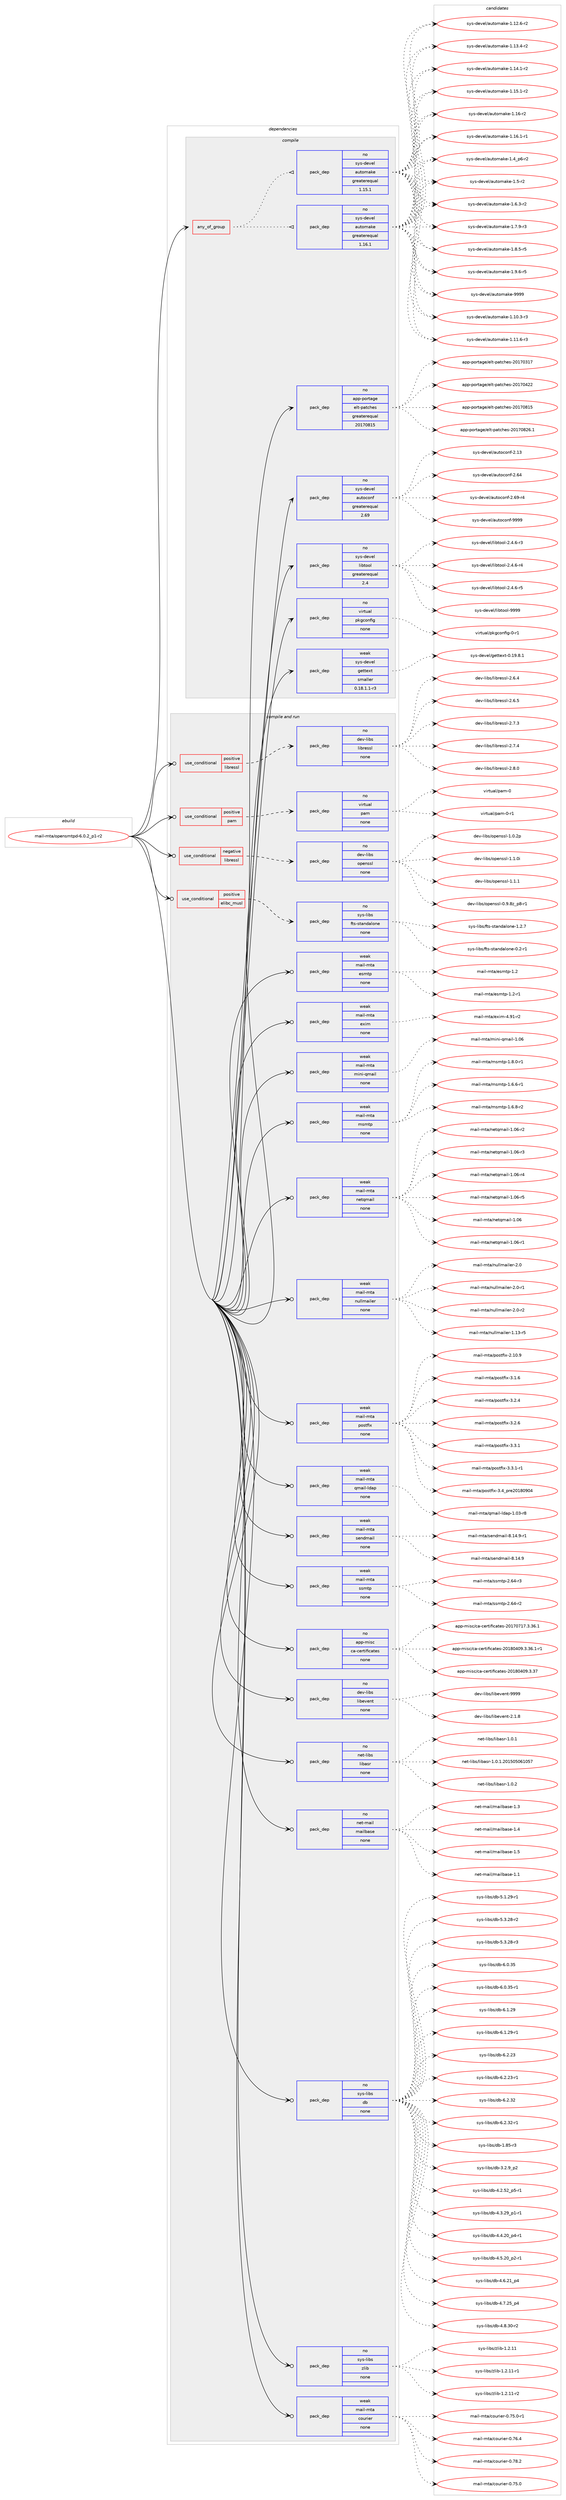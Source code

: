 digraph prolog {

# *************
# Graph options
# *************

newrank=true;
concentrate=true;
compound=true;
graph [rankdir=LR,fontname=Helvetica,fontsize=10,ranksep=1.5];#, ranksep=2.5, nodesep=0.2];
edge  [arrowhead=vee];
node  [fontname=Helvetica,fontsize=10];

# **********
# The ebuild
# **********

subgraph cluster_leftcol {
color=gray;
rank=same;
label=<<i>ebuild</i>>;
id [label="mail-mta/opensmtpd-6.0.2_p1-r2", color=red, width=4, href="../mail-mta/opensmtpd-6.0.2_p1-r2.svg"];
}

# ****************
# The dependencies
# ****************

subgraph cluster_midcol {
color=gray;
label=<<i>dependencies</i>>;
subgraph cluster_compile {
fillcolor="#eeeeee";
style=filled;
label=<<i>compile</i>>;
subgraph any147 {
dependency7889 [label=<<TABLE BORDER="0" CELLBORDER="1" CELLSPACING="0" CELLPADDING="4"><TR><TD CELLPADDING="10">any_of_group</TD></TR></TABLE>>, shape=none, color=red];subgraph pack6112 {
dependency7890 [label=<<TABLE BORDER="0" CELLBORDER="1" CELLSPACING="0" CELLPADDING="4" WIDTH="220"><TR><TD ROWSPAN="6" CELLPADDING="30">pack_dep</TD></TR><TR><TD WIDTH="110">no</TD></TR><TR><TD>sys-devel</TD></TR><TR><TD>automake</TD></TR><TR><TD>greaterequal</TD></TR><TR><TD>1.16.1</TD></TR></TABLE>>, shape=none, color=blue];
}
dependency7889:e -> dependency7890:w [weight=20,style="dotted",arrowhead="oinv"];
subgraph pack6113 {
dependency7891 [label=<<TABLE BORDER="0" CELLBORDER="1" CELLSPACING="0" CELLPADDING="4" WIDTH="220"><TR><TD ROWSPAN="6" CELLPADDING="30">pack_dep</TD></TR><TR><TD WIDTH="110">no</TD></TR><TR><TD>sys-devel</TD></TR><TR><TD>automake</TD></TR><TR><TD>greaterequal</TD></TR><TR><TD>1.15.1</TD></TR></TABLE>>, shape=none, color=blue];
}
dependency7889:e -> dependency7891:w [weight=20,style="dotted",arrowhead="oinv"];
}
id:e -> dependency7889:w [weight=20,style="solid",arrowhead="vee"];
subgraph pack6114 {
dependency7892 [label=<<TABLE BORDER="0" CELLBORDER="1" CELLSPACING="0" CELLPADDING="4" WIDTH="220"><TR><TD ROWSPAN="6" CELLPADDING="30">pack_dep</TD></TR><TR><TD WIDTH="110">no</TD></TR><TR><TD>app-portage</TD></TR><TR><TD>elt-patches</TD></TR><TR><TD>greaterequal</TD></TR><TR><TD>20170815</TD></TR></TABLE>>, shape=none, color=blue];
}
id:e -> dependency7892:w [weight=20,style="solid",arrowhead="vee"];
subgraph pack6115 {
dependency7893 [label=<<TABLE BORDER="0" CELLBORDER="1" CELLSPACING="0" CELLPADDING="4" WIDTH="220"><TR><TD ROWSPAN="6" CELLPADDING="30">pack_dep</TD></TR><TR><TD WIDTH="110">no</TD></TR><TR><TD>sys-devel</TD></TR><TR><TD>autoconf</TD></TR><TR><TD>greaterequal</TD></TR><TR><TD>2.69</TD></TR></TABLE>>, shape=none, color=blue];
}
id:e -> dependency7893:w [weight=20,style="solid",arrowhead="vee"];
subgraph pack6116 {
dependency7894 [label=<<TABLE BORDER="0" CELLBORDER="1" CELLSPACING="0" CELLPADDING="4" WIDTH="220"><TR><TD ROWSPAN="6" CELLPADDING="30">pack_dep</TD></TR><TR><TD WIDTH="110">no</TD></TR><TR><TD>sys-devel</TD></TR><TR><TD>libtool</TD></TR><TR><TD>greaterequal</TD></TR><TR><TD>2.4</TD></TR></TABLE>>, shape=none, color=blue];
}
id:e -> dependency7894:w [weight=20,style="solid",arrowhead="vee"];
subgraph pack6117 {
dependency7895 [label=<<TABLE BORDER="0" CELLBORDER="1" CELLSPACING="0" CELLPADDING="4" WIDTH="220"><TR><TD ROWSPAN="6" CELLPADDING="30">pack_dep</TD></TR><TR><TD WIDTH="110">no</TD></TR><TR><TD>virtual</TD></TR><TR><TD>pkgconfig</TD></TR><TR><TD>none</TD></TR><TR><TD></TD></TR></TABLE>>, shape=none, color=blue];
}
id:e -> dependency7895:w [weight=20,style="solid",arrowhead="vee"];
subgraph pack6118 {
dependency7896 [label=<<TABLE BORDER="0" CELLBORDER="1" CELLSPACING="0" CELLPADDING="4" WIDTH="220"><TR><TD ROWSPAN="6" CELLPADDING="30">pack_dep</TD></TR><TR><TD WIDTH="110">weak</TD></TR><TR><TD>sys-devel</TD></TR><TR><TD>gettext</TD></TR><TR><TD>smaller</TD></TR><TR><TD>0.18.1.1-r3</TD></TR></TABLE>>, shape=none, color=blue];
}
id:e -> dependency7896:w [weight=20,style="solid",arrowhead="vee"];
}
subgraph cluster_compileandrun {
fillcolor="#eeeeee";
style=filled;
label=<<i>compile and run</i>>;
subgraph cond1621 {
dependency7897 [label=<<TABLE BORDER="0" CELLBORDER="1" CELLSPACING="0" CELLPADDING="4"><TR><TD ROWSPAN="3" CELLPADDING="10">use_conditional</TD></TR><TR><TD>negative</TD></TR><TR><TD>libressl</TD></TR></TABLE>>, shape=none, color=red];
subgraph pack6119 {
dependency7898 [label=<<TABLE BORDER="0" CELLBORDER="1" CELLSPACING="0" CELLPADDING="4" WIDTH="220"><TR><TD ROWSPAN="6" CELLPADDING="30">pack_dep</TD></TR><TR><TD WIDTH="110">no</TD></TR><TR><TD>dev-libs</TD></TR><TR><TD>openssl</TD></TR><TR><TD>none</TD></TR><TR><TD></TD></TR></TABLE>>, shape=none, color=blue];
}
dependency7897:e -> dependency7898:w [weight=20,style="dashed",arrowhead="vee"];
}
id:e -> dependency7897:w [weight=20,style="solid",arrowhead="odotvee"];
subgraph cond1622 {
dependency7899 [label=<<TABLE BORDER="0" CELLBORDER="1" CELLSPACING="0" CELLPADDING="4"><TR><TD ROWSPAN="3" CELLPADDING="10">use_conditional</TD></TR><TR><TD>positive</TD></TR><TR><TD>elibc_musl</TD></TR></TABLE>>, shape=none, color=red];
subgraph pack6120 {
dependency7900 [label=<<TABLE BORDER="0" CELLBORDER="1" CELLSPACING="0" CELLPADDING="4" WIDTH="220"><TR><TD ROWSPAN="6" CELLPADDING="30">pack_dep</TD></TR><TR><TD WIDTH="110">no</TD></TR><TR><TD>sys-libs</TD></TR><TR><TD>fts-standalone</TD></TR><TR><TD>none</TD></TR><TR><TD></TD></TR></TABLE>>, shape=none, color=blue];
}
dependency7899:e -> dependency7900:w [weight=20,style="dashed",arrowhead="vee"];
}
id:e -> dependency7899:w [weight=20,style="solid",arrowhead="odotvee"];
subgraph cond1623 {
dependency7901 [label=<<TABLE BORDER="0" CELLBORDER="1" CELLSPACING="0" CELLPADDING="4"><TR><TD ROWSPAN="3" CELLPADDING="10">use_conditional</TD></TR><TR><TD>positive</TD></TR><TR><TD>libressl</TD></TR></TABLE>>, shape=none, color=red];
subgraph pack6121 {
dependency7902 [label=<<TABLE BORDER="0" CELLBORDER="1" CELLSPACING="0" CELLPADDING="4" WIDTH="220"><TR><TD ROWSPAN="6" CELLPADDING="30">pack_dep</TD></TR><TR><TD WIDTH="110">no</TD></TR><TR><TD>dev-libs</TD></TR><TR><TD>libressl</TD></TR><TR><TD>none</TD></TR><TR><TD></TD></TR></TABLE>>, shape=none, color=blue];
}
dependency7901:e -> dependency7902:w [weight=20,style="dashed",arrowhead="vee"];
}
id:e -> dependency7901:w [weight=20,style="solid",arrowhead="odotvee"];
subgraph cond1624 {
dependency7903 [label=<<TABLE BORDER="0" CELLBORDER="1" CELLSPACING="0" CELLPADDING="4"><TR><TD ROWSPAN="3" CELLPADDING="10">use_conditional</TD></TR><TR><TD>positive</TD></TR><TR><TD>pam</TD></TR></TABLE>>, shape=none, color=red];
subgraph pack6122 {
dependency7904 [label=<<TABLE BORDER="0" CELLBORDER="1" CELLSPACING="0" CELLPADDING="4" WIDTH="220"><TR><TD ROWSPAN="6" CELLPADDING="30">pack_dep</TD></TR><TR><TD WIDTH="110">no</TD></TR><TR><TD>virtual</TD></TR><TR><TD>pam</TD></TR><TR><TD>none</TD></TR><TR><TD></TD></TR></TABLE>>, shape=none, color=blue];
}
dependency7903:e -> dependency7904:w [weight=20,style="dashed",arrowhead="vee"];
}
id:e -> dependency7903:w [weight=20,style="solid",arrowhead="odotvee"];
subgraph pack6123 {
dependency7905 [label=<<TABLE BORDER="0" CELLBORDER="1" CELLSPACING="0" CELLPADDING="4" WIDTH="220"><TR><TD ROWSPAN="6" CELLPADDING="30">pack_dep</TD></TR><TR><TD WIDTH="110">no</TD></TR><TR><TD>app-misc</TD></TR><TR><TD>ca-certificates</TD></TR><TR><TD>none</TD></TR><TR><TD></TD></TR></TABLE>>, shape=none, color=blue];
}
id:e -> dependency7905:w [weight=20,style="solid",arrowhead="odotvee"];
subgraph pack6124 {
dependency7906 [label=<<TABLE BORDER="0" CELLBORDER="1" CELLSPACING="0" CELLPADDING="4" WIDTH="220"><TR><TD ROWSPAN="6" CELLPADDING="30">pack_dep</TD></TR><TR><TD WIDTH="110">no</TD></TR><TR><TD>dev-libs</TD></TR><TR><TD>libevent</TD></TR><TR><TD>none</TD></TR><TR><TD></TD></TR></TABLE>>, shape=none, color=blue];
}
id:e -> dependency7906:w [weight=20,style="solid",arrowhead="odotvee"];
subgraph pack6125 {
dependency7907 [label=<<TABLE BORDER="0" CELLBORDER="1" CELLSPACING="0" CELLPADDING="4" WIDTH="220"><TR><TD ROWSPAN="6" CELLPADDING="30">pack_dep</TD></TR><TR><TD WIDTH="110">no</TD></TR><TR><TD>net-libs</TD></TR><TR><TD>libasr</TD></TR><TR><TD>none</TD></TR><TR><TD></TD></TR></TABLE>>, shape=none, color=blue];
}
id:e -> dependency7907:w [weight=20,style="solid",arrowhead="odotvee"];
subgraph pack6126 {
dependency7908 [label=<<TABLE BORDER="0" CELLBORDER="1" CELLSPACING="0" CELLPADDING="4" WIDTH="220"><TR><TD ROWSPAN="6" CELLPADDING="30">pack_dep</TD></TR><TR><TD WIDTH="110">no</TD></TR><TR><TD>net-mail</TD></TR><TR><TD>mailbase</TD></TR><TR><TD>none</TD></TR><TR><TD></TD></TR></TABLE>>, shape=none, color=blue];
}
id:e -> dependency7908:w [weight=20,style="solid",arrowhead="odotvee"];
subgraph pack6127 {
dependency7909 [label=<<TABLE BORDER="0" CELLBORDER="1" CELLSPACING="0" CELLPADDING="4" WIDTH="220"><TR><TD ROWSPAN="6" CELLPADDING="30">pack_dep</TD></TR><TR><TD WIDTH="110">no</TD></TR><TR><TD>sys-libs</TD></TR><TR><TD>db</TD></TR><TR><TD>none</TD></TR><TR><TD></TD></TR></TABLE>>, shape=none, color=blue];
}
id:e -> dependency7909:w [weight=20,style="solid",arrowhead="odotvee"];
subgraph pack6128 {
dependency7910 [label=<<TABLE BORDER="0" CELLBORDER="1" CELLSPACING="0" CELLPADDING="4" WIDTH="220"><TR><TD ROWSPAN="6" CELLPADDING="30">pack_dep</TD></TR><TR><TD WIDTH="110">no</TD></TR><TR><TD>sys-libs</TD></TR><TR><TD>zlib</TD></TR><TR><TD>none</TD></TR><TR><TD></TD></TR></TABLE>>, shape=none, color=blue];
}
id:e -> dependency7910:w [weight=20,style="solid",arrowhead="odotvee"];
subgraph pack6129 {
dependency7911 [label=<<TABLE BORDER="0" CELLBORDER="1" CELLSPACING="0" CELLPADDING="4" WIDTH="220"><TR><TD ROWSPAN="6" CELLPADDING="30">pack_dep</TD></TR><TR><TD WIDTH="110">weak</TD></TR><TR><TD>mail-mta</TD></TR><TR><TD>courier</TD></TR><TR><TD>none</TD></TR><TR><TD></TD></TR></TABLE>>, shape=none, color=blue];
}
id:e -> dependency7911:w [weight=20,style="solid",arrowhead="odotvee"];
subgraph pack6130 {
dependency7912 [label=<<TABLE BORDER="0" CELLBORDER="1" CELLSPACING="0" CELLPADDING="4" WIDTH="220"><TR><TD ROWSPAN="6" CELLPADDING="30">pack_dep</TD></TR><TR><TD WIDTH="110">weak</TD></TR><TR><TD>mail-mta</TD></TR><TR><TD>esmtp</TD></TR><TR><TD>none</TD></TR><TR><TD></TD></TR></TABLE>>, shape=none, color=blue];
}
id:e -> dependency7912:w [weight=20,style="solid",arrowhead="odotvee"];
subgraph pack6131 {
dependency7913 [label=<<TABLE BORDER="0" CELLBORDER="1" CELLSPACING="0" CELLPADDING="4" WIDTH="220"><TR><TD ROWSPAN="6" CELLPADDING="30">pack_dep</TD></TR><TR><TD WIDTH="110">weak</TD></TR><TR><TD>mail-mta</TD></TR><TR><TD>exim</TD></TR><TR><TD>none</TD></TR><TR><TD></TD></TR></TABLE>>, shape=none, color=blue];
}
id:e -> dependency7913:w [weight=20,style="solid",arrowhead="odotvee"];
subgraph pack6132 {
dependency7914 [label=<<TABLE BORDER="0" CELLBORDER="1" CELLSPACING="0" CELLPADDING="4" WIDTH="220"><TR><TD ROWSPAN="6" CELLPADDING="30">pack_dep</TD></TR><TR><TD WIDTH="110">weak</TD></TR><TR><TD>mail-mta</TD></TR><TR><TD>mini-qmail</TD></TR><TR><TD>none</TD></TR><TR><TD></TD></TR></TABLE>>, shape=none, color=blue];
}
id:e -> dependency7914:w [weight=20,style="solid",arrowhead="odotvee"];
subgraph pack6133 {
dependency7915 [label=<<TABLE BORDER="0" CELLBORDER="1" CELLSPACING="0" CELLPADDING="4" WIDTH="220"><TR><TD ROWSPAN="6" CELLPADDING="30">pack_dep</TD></TR><TR><TD WIDTH="110">weak</TD></TR><TR><TD>mail-mta</TD></TR><TR><TD>msmtp</TD></TR><TR><TD>none</TD></TR><TR><TD></TD></TR></TABLE>>, shape=none, color=blue];
}
id:e -> dependency7915:w [weight=20,style="solid",arrowhead="odotvee"];
subgraph pack6134 {
dependency7916 [label=<<TABLE BORDER="0" CELLBORDER="1" CELLSPACING="0" CELLPADDING="4" WIDTH="220"><TR><TD ROWSPAN="6" CELLPADDING="30">pack_dep</TD></TR><TR><TD WIDTH="110">weak</TD></TR><TR><TD>mail-mta</TD></TR><TR><TD>netqmail</TD></TR><TR><TD>none</TD></TR><TR><TD></TD></TR></TABLE>>, shape=none, color=blue];
}
id:e -> dependency7916:w [weight=20,style="solid",arrowhead="odotvee"];
subgraph pack6135 {
dependency7917 [label=<<TABLE BORDER="0" CELLBORDER="1" CELLSPACING="0" CELLPADDING="4" WIDTH="220"><TR><TD ROWSPAN="6" CELLPADDING="30">pack_dep</TD></TR><TR><TD WIDTH="110">weak</TD></TR><TR><TD>mail-mta</TD></TR><TR><TD>nullmailer</TD></TR><TR><TD>none</TD></TR><TR><TD></TD></TR></TABLE>>, shape=none, color=blue];
}
id:e -> dependency7917:w [weight=20,style="solid",arrowhead="odotvee"];
subgraph pack6136 {
dependency7918 [label=<<TABLE BORDER="0" CELLBORDER="1" CELLSPACING="0" CELLPADDING="4" WIDTH="220"><TR><TD ROWSPAN="6" CELLPADDING="30">pack_dep</TD></TR><TR><TD WIDTH="110">weak</TD></TR><TR><TD>mail-mta</TD></TR><TR><TD>postfix</TD></TR><TR><TD>none</TD></TR><TR><TD></TD></TR></TABLE>>, shape=none, color=blue];
}
id:e -> dependency7918:w [weight=20,style="solid",arrowhead="odotvee"];
subgraph pack6137 {
dependency7919 [label=<<TABLE BORDER="0" CELLBORDER="1" CELLSPACING="0" CELLPADDING="4" WIDTH="220"><TR><TD ROWSPAN="6" CELLPADDING="30">pack_dep</TD></TR><TR><TD WIDTH="110">weak</TD></TR><TR><TD>mail-mta</TD></TR><TR><TD>qmail-ldap</TD></TR><TR><TD>none</TD></TR><TR><TD></TD></TR></TABLE>>, shape=none, color=blue];
}
id:e -> dependency7919:w [weight=20,style="solid",arrowhead="odotvee"];
subgraph pack6138 {
dependency7920 [label=<<TABLE BORDER="0" CELLBORDER="1" CELLSPACING="0" CELLPADDING="4" WIDTH="220"><TR><TD ROWSPAN="6" CELLPADDING="30">pack_dep</TD></TR><TR><TD WIDTH="110">weak</TD></TR><TR><TD>mail-mta</TD></TR><TR><TD>sendmail</TD></TR><TR><TD>none</TD></TR><TR><TD></TD></TR></TABLE>>, shape=none, color=blue];
}
id:e -> dependency7920:w [weight=20,style="solid",arrowhead="odotvee"];
subgraph pack6139 {
dependency7921 [label=<<TABLE BORDER="0" CELLBORDER="1" CELLSPACING="0" CELLPADDING="4" WIDTH="220"><TR><TD ROWSPAN="6" CELLPADDING="30">pack_dep</TD></TR><TR><TD WIDTH="110">weak</TD></TR><TR><TD>mail-mta</TD></TR><TR><TD>ssmtp</TD></TR><TR><TD>none</TD></TR><TR><TD></TD></TR></TABLE>>, shape=none, color=blue];
}
id:e -> dependency7921:w [weight=20,style="solid",arrowhead="odotvee"];
}
subgraph cluster_run {
fillcolor="#eeeeee";
style=filled;
label=<<i>run</i>>;
}
}

# **************
# The candidates
# **************

subgraph cluster_choices {
rank=same;
color=gray;
label=<<i>candidates</i>>;

subgraph choice6112 {
color=black;
nodesep=1;
choice11512111545100101118101108479711711611110997107101454946494846514511451 [label="sys-devel/automake-1.10.3-r3", color=red, width=4,href="../sys-devel/automake-1.10.3-r3.svg"];
choice11512111545100101118101108479711711611110997107101454946494946544511451 [label="sys-devel/automake-1.11.6-r3", color=red, width=4,href="../sys-devel/automake-1.11.6-r3.svg"];
choice11512111545100101118101108479711711611110997107101454946495046544511450 [label="sys-devel/automake-1.12.6-r2", color=red, width=4,href="../sys-devel/automake-1.12.6-r2.svg"];
choice11512111545100101118101108479711711611110997107101454946495146524511450 [label="sys-devel/automake-1.13.4-r2", color=red, width=4,href="../sys-devel/automake-1.13.4-r2.svg"];
choice11512111545100101118101108479711711611110997107101454946495246494511450 [label="sys-devel/automake-1.14.1-r2", color=red, width=4,href="../sys-devel/automake-1.14.1-r2.svg"];
choice11512111545100101118101108479711711611110997107101454946495346494511450 [label="sys-devel/automake-1.15.1-r2", color=red, width=4,href="../sys-devel/automake-1.15.1-r2.svg"];
choice1151211154510010111810110847971171161111099710710145494649544511450 [label="sys-devel/automake-1.16-r2", color=red, width=4,href="../sys-devel/automake-1.16-r2.svg"];
choice11512111545100101118101108479711711611110997107101454946495446494511449 [label="sys-devel/automake-1.16.1-r1", color=red, width=4,href="../sys-devel/automake-1.16.1-r1.svg"];
choice115121115451001011181011084797117116111109971071014549465295112544511450 [label="sys-devel/automake-1.4_p6-r2", color=red, width=4,href="../sys-devel/automake-1.4_p6-r2.svg"];
choice11512111545100101118101108479711711611110997107101454946534511450 [label="sys-devel/automake-1.5-r2", color=red, width=4,href="../sys-devel/automake-1.5-r2.svg"];
choice115121115451001011181011084797117116111109971071014549465446514511450 [label="sys-devel/automake-1.6.3-r2", color=red, width=4,href="../sys-devel/automake-1.6.3-r2.svg"];
choice115121115451001011181011084797117116111109971071014549465546574511451 [label="sys-devel/automake-1.7.9-r3", color=red, width=4,href="../sys-devel/automake-1.7.9-r3.svg"];
choice115121115451001011181011084797117116111109971071014549465646534511453 [label="sys-devel/automake-1.8.5-r5", color=red, width=4,href="../sys-devel/automake-1.8.5-r5.svg"];
choice115121115451001011181011084797117116111109971071014549465746544511453 [label="sys-devel/automake-1.9.6-r5", color=red, width=4,href="../sys-devel/automake-1.9.6-r5.svg"];
choice115121115451001011181011084797117116111109971071014557575757 [label="sys-devel/automake-9999", color=red, width=4,href="../sys-devel/automake-9999.svg"];
dependency7890:e -> choice11512111545100101118101108479711711611110997107101454946494846514511451:w [style=dotted,weight="100"];
dependency7890:e -> choice11512111545100101118101108479711711611110997107101454946494946544511451:w [style=dotted,weight="100"];
dependency7890:e -> choice11512111545100101118101108479711711611110997107101454946495046544511450:w [style=dotted,weight="100"];
dependency7890:e -> choice11512111545100101118101108479711711611110997107101454946495146524511450:w [style=dotted,weight="100"];
dependency7890:e -> choice11512111545100101118101108479711711611110997107101454946495246494511450:w [style=dotted,weight="100"];
dependency7890:e -> choice11512111545100101118101108479711711611110997107101454946495346494511450:w [style=dotted,weight="100"];
dependency7890:e -> choice1151211154510010111810110847971171161111099710710145494649544511450:w [style=dotted,weight="100"];
dependency7890:e -> choice11512111545100101118101108479711711611110997107101454946495446494511449:w [style=dotted,weight="100"];
dependency7890:e -> choice115121115451001011181011084797117116111109971071014549465295112544511450:w [style=dotted,weight="100"];
dependency7890:e -> choice11512111545100101118101108479711711611110997107101454946534511450:w [style=dotted,weight="100"];
dependency7890:e -> choice115121115451001011181011084797117116111109971071014549465446514511450:w [style=dotted,weight="100"];
dependency7890:e -> choice115121115451001011181011084797117116111109971071014549465546574511451:w [style=dotted,weight="100"];
dependency7890:e -> choice115121115451001011181011084797117116111109971071014549465646534511453:w [style=dotted,weight="100"];
dependency7890:e -> choice115121115451001011181011084797117116111109971071014549465746544511453:w [style=dotted,weight="100"];
dependency7890:e -> choice115121115451001011181011084797117116111109971071014557575757:w [style=dotted,weight="100"];
}
subgraph choice6113 {
color=black;
nodesep=1;
choice11512111545100101118101108479711711611110997107101454946494846514511451 [label="sys-devel/automake-1.10.3-r3", color=red, width=4,href="../sys-devel/automake-1.10.3-r3.svg"];
choice11512111545100101118101108479711711611110997107101454946494946544511451 [label="sys-devel/automake-1.11.6-r3", color=red, width=4,href="../sys-devel/automake-1.11.6-r3.svg"];
choice11512111545100101118101108479711711611110997107101454946495046544511450 [label="sys-devel/automake-1.12.6-r2", color=red, width=4,href="../sys-devel/automake-1.12.6-r2.svg"];
choice11512111545100101118101108479711711611110997107101454946495146524511450 [label="sys-devel/automake-1.13.4-r2", color=red, width=4,href="../sys-devel/automake-1.13.4-r2.svg"];
choice11512111545100101118101108479711711611110997107101454946495246494511450 [label="sys-devel/automake-1.14.1-r2", color=red, width=4,href="../sys-devel/automake-1.14.1-r2.svg"];
choice11512111545100101118101108479711711611110997107101454946495346494511450 [label="sys-devel/automake-1.15.1-r2", color=red, width=4,href="../sys-devel/automake-1.15.1-r2.svg"];
choice1151211154510010111810110847971171161111099710710145494649544511450 [label="sys-devel/automake-1.16-r2", color=red, width=4,href="../sys-devel/automake-1.16-r2.svg"];
choice11512111545100101118101108479711711611110997107101454946495446494511449 [label="sys-devel/automake-1.16.1-r1", color=red, width=4,href="../sys-devel/automake-1.16.1-r1.svg"];
choice115121115451001011181011084797117116111109971071014549465295112544511450 [label="sys-devel/automake-1.4_p6-r2", color=red, width=4,href="../sys-devel/automake-1.4_p6-r2.svg"];
choice11512111545100101118101108479711711611110997107101454946534511450 [label="sys-devel/automake-1.5-r2", color=red, width=4,href="../sys-devel/automake-1.5-r2.svg"];
choice115121115451001011181011084797117116111109971071014549465446514511450 [label="sys-devel/automake-1.6.3-r2", color=red, width=4,href="../sys-devel/automake-1.6.3-r2.svg"];
choice115121115451001011181011084797117116111109971071014549465546574511451 [label="sys-devel/automake-1.7.9-r3", color=red, width=4,href="../sys-devel/automake-1.7.9-r3.svg"];
choice115121115451001011181011084797117116111109971071014549465646534511453 [label="sys-devel/automake-1.8.5-r5", color=red, width=4,href="../sys-devel/automake-1.8.5-r5.svg"];
choice115121115451001011181011084797117116111109971071014549465746544511453 [label="sys-devel/automake-1.9.6-r5", color=red, width=4,href="../sys-devel/automake-1.9.6-r5.svg"];
choice115121115451001011181011084797117116111109971071014557575757 [label="sys-devel/automake-9999", color=red, width=4,href="../sys-devel/automake-9999.svg"];
dependency7891:e -> choice11512111545100101118101108479711711611110997107101454946494846514511451:w [style=dotted,weight="100"];
dependency7891:e -> choice11512111545100101118101108479711711611110997107101454946494946544511451:w [style=dotted,weight="100"];
dependency7891:e -> choice11512111545100101118101108479711711611110997107101454946495046544511450:w [style=dotted,weight="100"];
dependency7891:e -> choice11512111545100101118101108479711711611110997107101454946495146524511450:w [style=dotted,weight="100"];
dependency7891:e -> choice11512111545100101118101108479711711611110997107101454946495246494511450:w [style=dotted,weight="100"];
dependency7891:e -> choice11512111545100101118101108479711711611110997107101454946495346494511450:w [style=dotted,weight="100"];
dependency7891:e -> choice1151211154510010111810110847971171161111099710710145494649544511450:w [style=dotted,weight="100"];
dependency7891:e -> choice11512111545100101118101108479711711611110997107101454946495446494511449:w [style=dotted,weight="100"];
dependency7891:e -> choice115121115451001011181011084797117116111109971071014549465295112544511450:w [style=dotted,weight="100"];
dependency7891:e -> choice11512111545100101118101108479711711611110997107101454946534511450:w [style=dotted,weight="100"];
dependency7891:e -> choice115121115451001011181011084797117116111109971071014549465446514511450:w [style=dotted,weight="100"];
dependency7891:e -> choice115121115451001011181011084797117116111109971071014549465546574511451:w [style=dotted,weight="100"];
dependency7891:e -> choice115121115451001011181011084797117116111109971071014549465646534511453:w [style=dotted,weight="100"];
dependency7891:e -> choice115121115451001011181011084797117116111109971071014549465746544511453:w [style=dotted,weight="100"];
dependency7891:e -> choice115121115451001011181011084797117116111109971071014557575757:w [style=dotted,weight="100"];
}
subgraph choice6114 {
color=black;
nodesep=1;
choice97112112451121111141169710310147101108116451129711699104101115455048495548514955 [label="app-portage/elt-patches-20170317", color=red, width=4,href="../app-portage/elt-patches-20170317.svg"];
choice97112112451121111141169710310147101108116451129711699104101115455048495548525050 [label="app-portage/elt-patches-20170422", color=red, width=4,href="../app-portage/elt-patches-20170422.svg"];
choice97112112451121111141169710310147101108116451129711699104101115455048495548564953 [label="app-portage/elt-patches-20170815", color=red, width=4,href="../app-portage/elt-patches-20170815.svg"];
choice971121124511211111411697103101471011081164511297116991041011154550484955485650544649 [label="app-portage/elt-patches-20170826.1", color=red, width=4,href="../app-portage/elt-patches-20170826.1.svg"];
dependency7892:e -> choice97112112451121111141169710310147101108116451129711699104101115455048495548514955:w [style=dotted,weight="100"];
dependency7892:e -> choice97112112451121111141169710310147101108116451129711699104101115455048495548525050:w [style=dotted,weight="100"];
dependency7892:e -> choice97112112451121111141169710310147101108116451129711699104101115455048495548564953:w [style=dotted,weight="100"];
dependency7892:e -> choice971121124511211111411697103101471011081164511297116991041011154550484955485650544649:w [style=dotted,weight="100"];
}
subgraph choice6115 {
color=black;
nodesep=1;
choice115121115451001011181011084797117116111991111101024550464951 [label="sys-devel/autoconf-2.13", color=red, width=4,href="../sys-devel/autoconf-2.13.svg"];
choice115121115451001011181011084797117116111991111101024550465452 [label="sys-devel/autoconf-2.64", color=red, width=4,href="../sys-devel/autoconf-2.64.svg"];
choice1151211154510010111810110847971171161119911111010245504654574511452 [label="sys-devel/autoconf-2.69-r4", color=red, width=4,href="../sys-devel/autoconf-2.69-r4.svg"];
choice115121115451001011181011084797117116111991111101024557575757 [label="sys-devel/autoconf-9999", color=red, width=4,href="../sys-devel/autoconf-9999.svg"];
dependency7893:e -> choice115121115451001011181011084797117116111991111101024550464951:w [style=dotted,weight="100"];
dependency7893:e -> choice115121115451001011181011084797117116111991111101024550465452:w [style=dotted,weight="100"];
dependency7893:e -> choice1151211154510010111810110847971171161119911111010245504654574511452:w [style=dotted,weight="100"];
dependency7893:e -> choice115121115451001011181011084797117116111991111101024557575757:w [style=dotted,weight="100"];
}
subgraph choice6116 {
color=black;
nodesep=1;
choice1151211154510010111810110847108105981161111111084550465246544511451 [label="sys-devel/libtool-2.4.6-r3", color=red, width=4,href="../sys-devel/libtool-2.4.6-r3.svg"];
choice1151211154510010111810110847108105981161111111084550465246544511452 [label="sys-devel/libtool-2.4.6-r4", color=red, width=4,href="../sys-devel/libtool-2.4.6-r4.svg"];
choice1151211154510010111810110847108105981161111111084550465246544511453 [label="sys-devel/libtool-2.4.6-r5", color=red, width=4,href="../sys-devel/libtool-2.4.6-r5.svg"];
choice1151211154510010111810110847108105981161111111084557575757 [label="sys-devel/libtool-9999", color=red, width=4,href="../sys-devel/libtool-9999.svg"];
dependency7894:e -> choice1151211154510010111810110847108105981161111111084550465246544511451:w [style=dotted,weight="100"];
dependency7894:e -> choice1151211154510010111810110847108105981161111111084550465246544511452:w [style=dotted,weight="100"];
dependency7894:e -> choice1151211154510010111810110847108105981161111111084550465246544511453:w [style=dotted,weight="100"];
dependency7894:e -> choice1151211154510010111810110847108105981161111111084557575757:w [style=dotted,weight="100"];
}
subgraph choice6117 {
color=black;
nodesep=1;
choice11810511411611797108471121071039911111010210510345484511449 [label="virtual/pkgconfig-0-r1", color=red, width=4,href="../virtual/pkgconfig-0-r1.svg"];
dependency7895:e -> choice11810511411611797108471121071039911111010210510345484511449:w [style=dotted,weight="100"];
}
subgraph choice6118 {
color=black;
nodesep=1;
choice1151211154510010111810110847103101116116101120116454846495746564649 [label="sys-devel/gettext-0.19.8.1", color=red, width=4,href="../sys-devel/gettext-0.19.8.1.svg"];
dependency7896:e -> choice1151211154510010111810110847103101116116101120116454846495746564649:w [style=dotted,weight="100"];
}
subgraph choice6119 {
color=black;
nodesep=1;
choice10010111845108105981154711111210111011511510845484657465612295112564511449 [label="dev-libs/openssl-0.9.8z_p8-r1", color=red, width=4,href="../dev-libs/openssl-0.9.8z_p8-r1.svg"];
choice100101118451081059811547111112101110115115108454946484650112 [label="dev-libs/openssl-1.0.2p", color=red, width=4,href="../dev-libs/openssl-1.0.2p.svg"];
choice100101118451081059811547111112101110115115108454946494648105 [label="dev-libs/openssl-1.1.0i", color=red, width=4,href="../dev-libs/openssl-1.1.0i.svg"];
choice100101118451081059811547111112101110115115108454946494649 [label="dev-libs/openssl-1.1.1", color=red, width=4,href="../dev-libs/openssl-1.1.1.svg"];
dependency7898:e -> choice10010111845108105981154711111210111011511510845484657465612295112564511449:w [style=dotted,weight="100"];
dependency7898:e -> choice100101118451081059811547111112101110115115108454946484650112:w [style=dotted,weight="100"];
dependency7898:e -> choice100101118451081059811547111112101110115115108454946494648105:w [style=dotted,weight="100"];
dependency7898:e -> choice100101118451081059811547111112101110115115108454946494649:w [style=dotted,weight="100"];
}
subgraph choice6120 {
color=black;
nodesep=1;
choice115121115451081059811547102116115451151169711010097108111110101454846504511449 [label="sys-libs/fts-standalone-0.2-r1", color=red, width=4,href="../sys-libs/fts-standalone-0.2-r1.svg"];
choice115121115451081059811547102116115451151169711010097108111110101454946504655 [label="sys-libs/fts-standalone-1.2.7", color=red, width=4,href="../sys-libs/fts-standalone-1.2.7.svg"];
dependency7900:e -> choice115121115451081059811547102116115451151169711010097108111110101454846504511449:w [style=dotted,weight="100"];
dependency7900:e -> choice115121115451081059811547102116115451151169711010097108111110101454946504655:w [style=dotted,weight="100"];
}
subgraph choice6121 {
color=black;
nodesep=1;
choice10010111845108105981154710810598114101115115108455046544652 [label="dev-libs/libressl-2.6.4", color=red, width=4,href="../dev-libs/libressl-2.6.4.svg"];
choice10010111845108105981154710810598114101115115108455046544653 [label="dev-libs/libressl-2.6.5", color=red, width=4,href="../dev-libs/libressl-2.6.5.svg"];
choice10010111845108105981154710810598114101115115108455046554651 [label="dev-libs/libressl-2.7.3", color=red, width=4,href="../dev-libs/libressl-2.7.3.svg"];
choice10010111845108105981154710810598114101115115108455046554652 [label="dev-libs/libressl-2.7.4", color=red, width=4,href="../dev-libs/libressl-2.7.4.svg"];
choice10010111845108105981154710810598114101115115108455046564648 [label="dev-libs/libressl-2.8.0", color=red, width=4,href="../dev-libs/libressl-2.8.0.svg"];
dependency7902:e -> choice10010111845108105981154710810598114101115115108455046544652:w [style=dotted,weight="100"];
dependency7902:e -> choice10010111845108105981154710810598114101115115108455046544653:w [style=dotted,weight="100"];
dependency7902:e -> choice10010111845108105981154710810598114101115115108455046554651:w [style=dotted,weight="100"];
dependency7902:e -> choice10010111845108105981154710810598114101115115108455046554652:w [style=dotted,weight="100"];
dependency7902:e -> choice10010111845108105981154710810598114101115115108455046564648:w [style=dotted,weight="100"];
}
subgraph choice6122 {
color=black;
nodesep=1;
choice1181051141161179710847112971094548 [label="virtual/pam-0", color=red, width=4,href="../virtual/pam-0.svg"];
choice11810511411611797108471129710945484511449 [label="virtual/pam-0-r1", color=red, width=4,href="../virtual/pam-0-r1.svg"];
dependency7904:e -> choice1181051141161179710847112971094548:w [style=dotted,weight="100"];
dependency7904:e -> choice11810511411611797108471129710945484511449:w [style=dotted,weight="100"];
}
subgraph choice6123 {
color=black;
nodesep=1;
choice9711211245109105115994799974599101114116105102105999711610111545504849554855495546514651544649 [label="app-misc/ca-certificates-20170717.3.36.1", color=red, width=4,href="../app-misc/ca-certificates-20170717.3.36.1.svg"];
choice97112112451091051159947999745991011141161051021059997116101115455048495648524857465146515446494511449 [label="app-misc/ca-certificates-20180409.3.36.1-r1", color=red, width=4,href="../app-misc/ca-certificates-20180409.3.36.1-r1.svg"];
choice971121124510910511599479997459910111411610510210599971161011154550484956485248574651465155 [label="app-misc/ca-certificates-20180409.3.37", color=red, width=4,href="../app-misc/ca-certificates-20180409.3.37.svg"];
dependency7905:e -> choice9711211245109105115994799974599101114116105102105999711610111545504849554855495546514651544649:w [style=dotted,weight="100"];
dependency7905:e -> choice97112112451091051159947999745991011141161051021059997116101115455048495648524857465146515446494511449:w [style=dotted,weight="100"];
dependency7905:e -> choice971121124510910511599479997459910111411610510210599971161011154550484956485248574651465155:w [style=dotted,weight="100"];
}
subgraph choice6124 {
color=black;
nodesep=1;
choice10010111845108105981154710810598101118101110116455046494656 [label="dev-libs/libevent-2.1.8", color=red, width=4,href="../dev-libs/libevent-2.1.8.svg"];
choice100101118451081059811547108105981011181011101164557575757 [label="dev-libs/libevent-9999", color=red, width=4,href="../dev-libs/libevent-9999.svg"];
dependency7906:e -> choice10010111845108105981154710810598101118101110116455046494656:w [style=dotted,weight="100"];
dependency7906:e -> choice100101118451081059811547108105981011181011101164557575757:w [style=dotted,weight="100"];
}
subgraph choice6125 {
color=black;
nodesep=1;
choice1101011164510810598115471081059897115114454946484649 [label="net-libs/libasr-1.0.1", color=red, width=4,href="../net-libs/libasr-1.0.1.svg"];
choice110101116451081059811547108105989711511445494648464946504849534853485449485355 [label="net-libs/libasr-1.0.1.201505061057", color=red, width=4,href="../net-libs/libasr-1.0.1.201505061057.svg"];
choice1101011164510810598115471081059897115114454946484650 [label="net-libs/libasr-1.0.2", color=red, width=4,href="../net-libs/libasr-1.0.2.svg"];
dependency7907:e -> choice1101011164510810598115471081059897115114454946484649:w [style=dotted,weight="100"];
dependency7907:e -> choice110101116451081059811547108105989711511445494648464946504849534853485449485355:w [style=dotted,weight="100"];
dependency7907:e -> choice1101011164510810598115471081059897115114454946484650:w [style=dotted,weight="100"];
}
subgraph choice6126 {
color=black;
nodesep=1;
choice11010111645109971051084710997105108989711510145494649 [label="net-mail/mailbase-1.1", color=red, width=4,href="../net-mail/mailbase-1.1.svg"];
choice11010111645109971051084710997105108989711510145494651 [label="net-mail/mailbase-1.3", color=red, width=4,href="../net-mail/mailbase-1.3.svg"];
choice11010111645109971051084710997105108989711510145494652 [label="net-mail/mailbase-1.4", color=red, width=4,href="../net-mail/mailbase-1.4.svg"];
choice11010111645109971051084710997105108989711510145494653 [label="net-mail/mailbase-1.5", color=red, width=4,href="../net-mail/mailbase-1.5.svg"];
dependency7908:e -> choice11010111645109971051084710997105108989711510145494649:w [style=dotted,weight="100"];
dependency7908:e -> choice11010111645109971051084710997105108989711510145494651:w [style=dotted,weight="100"];
dependency7908:e -> choice11010111645109971051084710997105108989711510145494652:w [style=dotted,weight="100"];
dependency7908:e -> choice11010111645109971051084710997105108989711510145494653:w [style=dotted,weight="100"];
}
subgraph choice6127 {
color=black;
nodesep=1;
choice1151211154510810598115471009845494656534511451 [label="sys-libs/db-1.85-r3", color=red, width=4,href="../sys-libs/db-1.85-r3.svg"];
choice115121115451081059811547100984551465046579511250 [label="sys-libs/db-3.2.9_p2", color=red, width=4,href="../sys-libs/db-3.2.9_p2.svg"];
choice115121115451081059811547100984552465046535095112534511449 [label="sys-libs/db-4.2.52_p5-r1", color=red, width=4,href="../sys-libs/db-4.2.52_p5-r1.svg"];
choice115121115451081059811547100984552465146505795112494511449 [label="sys-libs/db-4.3.29_p1-r1", color=red, width=4,href="../sys-libs/db-4.3.29_p1-r1.svg"];
choice115121115451081059811547100984552465246504895112524511449 [label="sys-libs/db-4.4.20_p4-r1", color=red, width=4,href="../sys-libs/db-4.4.20_p4-r1.svg"];
choice115121115451081059811547100984552465346504895112504511449 [label="sys-libs/db-4.5.20_p2-r1", color=red, width=4,href="../sys-libs/db-4.5.20_p2-r1.svg"];
choice11512111545108105981154710098455246544650499511252 [label="sys-libs/db-4.6.21_p4", color=red, width=4,href="../sys-libs/db-4.6.21_p4.svg"];
choice11512111545108105981154710098455246554650539511252 [label="sys-libs/db-4.7.25_p4", color=red, width=4,href="../sys-libs/db-4.7.25_p4.svg"];
choice11512111545108105981154710098455246564651484511450 [label="sys-libs/db-4.8.30-r2", color=red, width=4,href="../sys-libs/db-4.8.30-r2.svg"];
choice11512111545108105981154710098455346494650574511449 [label="sys-libs/db-5.1.29-r1", color=red, width=4,href="../sys-libs/db-5.1.29-r1.svg"];
choice11512111545108105981154710098455346514650564511450 [label="sys-libs/db-5.3.28-r2", color=red, width=4,href="../sys-libs/db-5.3.28-r2.svg"];
choice11512111545108105981154710098455346514650564511451 [label="sys-libs/db-5.3.28-r3", color=red, width=4,href="../sys-libs/db-5.3.28-r3.svg"];
choice1151211154510810598115471009845544648465153 [label="sys-libs/db-6.0.35", color=red, width=4,href="../sys-libs/db-6.0.35.svg"];
choice11512111545108105981154710098455446484651534511449 [label="sys-libs/db-6.0.35-r1", color=red, width=4,href="../sys-libs/db-6.0.35-r1.svg"];
choice1151211154510810598115471009845544649465057 [label="sys-libs/db-6.1.29", color=red, width=4,href="../sys-libs/db-6.1.29.svg"];
choice11512111545108105981154710098455446494650574511449 [label="sys-libs/db-6.1.29-r1", color=red, width=4,href="../sys-libs/db-6.1.29-r1.svg"];
choice1151211154510810598115471009845544650465051 [label="sys-libs/db-6.2.23", color=red, width=4,href="../sys-libs/db-6.2.23.svg"];
choice11512111545108105981154710098455446504650514511449 [label="sys-libs/db-6.2.23-r1", color=red, width=4,href="../sys-libs/db-6.2.23-r1.svg"];
choice1151211154510810598115471009845544650465150 [label="sys-libs/db-6.2.32", color=red, width=4,href="../sys-libs/db-6.2.32.svg"];
choice11512111545108105981154710098455446504651504511449 [label="sys-libs/db-6.2.32-r1", color=red, width=4,href="../sys-libs/db-6.2.32-r1.svg"];
dependency7909:e -> choice1151211154510810598115471009845494656534511451:w [style=dotted,weight="100"];
dependency7909:e -> choice115121115451081059811547100984551465046579511250:w [style=dotted,weight="100"];
dependency7909:e -> choice115121115451081059811547100984552465046535095112534511449:w [style=dotted,weight="100"];
dependency7909:e -> choice115121115451081059811547100984552465146505795112494511449:w [style=dotted,weight="100"];
dependency7909:e -> choice115121115451081059811547100984552465246504895112524511449:w [style=dotted,weight="100"];
dependency7909:e -> choice115121115451081059811547100984552465346504895112504511449:w [style=dotted,weight="100"];
dependency7909:e -> choice11512111545108105981154710098455246544650499511252:w [style=dotted,weight="100"];
dependency7909:e -> choice11512111545108105981154710098455246554650539511252:w [style=dotted,weight="100"];
dependency7909:e -> choice11512111545108105981154710098455246564651484511450:w [style=dotted,weight="100"];
dependency7909:e -> choice11512111545108105981154710098455346494650574511449:w [style=dotted,weight="100"];
dependency7909:e -> choice11512111545108105981154710098455346514650564511450:w [style=dotted,weight="100"];
dependency7909:e -> choice11512111545108105981154710098455346514650564511451:w [style=dotted,weight="100"];
dependency7909:e -> choice1151211154510810598115471009845544648465153:w [style=dotted,weight="100"];
dependency7909:e -> choice11512111545108105981154710098455446484651534511449:w [style=dotted,weight="100"];
dependency7909:e -> choice1151211154510810598115471009845544649465057:w [style=dotted,weight="100"];
dependency7909:e -> choice11512111545108105981154710098455446494650574511449:w [style=dotted,weight="100"];
dependency7909:e -> choice1151211154510810598115471009845544650465051:w [style=dotted,weight="100"];
dependency7909:e -> choice11512111545108105981154710098455446504650514511449:w [style=dotted,weight="100"];
dependency7909:e -> choice1151211154510810598115471009845544650465150:w [style=dotted,weight="100"];
dependency7909:e -> choice11512111545108105981154710098455446504651504511449:w [style=dotted,weight="100"];
}
subgraph choice6128 {
color=black;
nodesep=1;
choice1151211154510810598115471221081059845494650464949 [label="sys-libs/zlib-1.2.11", color=red, width=4,href="../sys-libs/zlib-1.2.11.svg"];
choice11512111545108105981154712210810598454946504649494511449 [label="sys-libs/zlib-1.2.11-r1", color=red, width=4,href="../sys-libs/zlib-1.2.11-r1.svg"];
choice11512111545108105981154712210810598454946504649494511450 [label="sys-libs/zlib-1.2.11-r2", color=red, width=4,href="../sys-libs/zlib-1.2.11-r2.svg"];
dependency7910:e -> choice1151211154510810598115471221081059845494650464949:w [style=dotted,weight="100"];
dependency7910:e -> choice11512111545108105981154712210810598454946504649494511449:w [style=dotted,weight="100"];
dependency7910:e -> choice11512111545108105981154712210810598454946504649494511450:w [style=dotted,weight="100"];
}
subgraph choice6129 {
color=black;
nodesep=1;
choice109971051084510911697479911111711410510111445484655534648 [label="mail-mta/courier-0.75.0", color=red, width=4,href="../mail-mta/courier-0.75.0.svg"];
choice1099710510845109116974799111117114105101114454846555346484511449 [label="mail-mta/courier-0.75.0-r1", color=red, width=4,href="../mail-mta/courier-0.75.0-r1.svg"];
choice109971051084510911697479911111711410510111445484655544652 [label="mail-mta/courier-0.76.4", color=red, width=4,href="../mail-mta/courier-0.76.4.svg"];
choice109971051084510911697479911111711410510111445484655564650 [label="mail-mta/courier-0.78.2", color=red, width=4,href="../mail-mta/courier-0.78.2.svg"];
dependency7911:e -> choice109971051084510911697479911111711410510111445484655534648:w [style=dotted,weight="100"];
dependency7911:e -> choice1099710510845109116974799111117114105101114454846555346484511449:w [style=dotted,weight="100"];
dependency7911:e -> choice109971051084510911697479911111711410510111445484655544652:w [style=dotted,weight="100"];
dependency7911:e -> choice109971051084510911697479911111711410510111445484655564650:w [style=dotted,weight="100"];
}
subgraph choice6130 {
color=black;
nodesep=1;
choice1099710510845109116974710111510911611245494650 [label="mail-mta/esmtp-1.2", color=red, width=4,href="../mail-mta/esmtp-1.2.svg"];
choice10997105108451091169747101115109116112454946504511449 [label="mail-mta/esmtp-1.2-r1", color=red, width=4,href="../mail-mta/esmtp-1.2-r1.svg"];
dependency7912:e -> choice1099710510845109116974710111510911611245494650:w [style=dotted,weight="100"];
dependency7912:e -> choice10997105108451091169747101115109116112454946504511449:w [style=dotted,weight="100"];
}
subgraph choice6131 {
color=black;
nodesep=1;
choice1099710510845109116974710112010510945524657494511450 [label="mail-mta/exim-4.91-r2", color=red, width=4,href="../mail-mta/exim-4.91-r2.svg"];
dependency7913:e -> choice1099710510845109116974710112010510945524657494511450:w [style=dotted,weight="100"];
}
subgraph choice6132 {
color=black;
nodesep=1;
choice1099710510845109116974710910511010545113109971051084549464854 [label="mail-mta/mini-qmail-1.06", color=red, width=4,href="../mail-mta/mini-qmail-1.06.svg"];
dependency7914:e -> choice1099710510845109116974710910511010545113109971051084549464854:w [style=dotted,weight="100"];
}
subgraph choice6133 {
color=black;
nodesep=1;
choice109971051084510911697471091151091161124549465446544511449 [label="mail-mta/msmtp-1.6.6-r1", color=red, width=4,href="../mail-mta/msmtp-1.6.6-r1.svg"];
choice109971051084510911697471091151091161124549465446564511450 [label="mail-mta/msmtp-1.6.8-r2", color=red, width=4,href="../mail-mta/msmtp-1.6.8-r2.svg"];
choice109971051084510911697471091151091161124549465646484511449 [label="mail-mta/msmtp-1.8.0-r1", color=red, width=4,href="../mail-mta/msmtp-1.8.0-r1.svg"];
dependency7915:e -> choice109971051084510911697471091151091161124549465446544511449:w [style=dotted,weight="100"];
dependency7915:e -> choice109971051084510911697471091151091161124549465446564511450:w [style=dotted,weight="100"];
dependency7915:e -> choice109971051084510911697471091151091161124549465646484511449:w [style=dotted,weight="100"];
}
subgraph choice6134 {
color=black;
nodesep=1;
choice10997105108451091169747110101116113109971051084549464854 [label="mail-mta/netqmail-1.06", color=red, width=4,href="../mail-mta/netqmail-1.06.svg"];
choice109971051084510911697471101011161131099710510845494648544511449 [label="mail-mta/netqmail-1.06-r1", color=red, width=4,href="../mail-mta/netqmail-1.06-r1.svg"];
choice109971051084510911697471101011161131099710510845494648544511450 [label="mail-mta/netqmail-1.06-r2", color=red, width=4,href="../mail-mta/netqmail-1.06-r2.svg"];
choice109971051084510911697471101011161131099710510845494648544511451 [label="mail-mta/netqmail-1.06-r3", color=red, width=4,href="../mail-mta/netqmail-1.06-r3.svg"];
choice109971051084510911697471101011161131099710510845494648544511452 [label="mail-mta/netqmail-1.06-r4", color=red, width=4,href="../mail-mta/netqmail-1.06-r4.svg"];
choice109971051084510911697471101011161131099710510845494648544511453 [label="mail-mta/netqmail-1.06-r5", color=red, width=4,href="../mail-mta/netqmail-1.06-r5.svg"];
dependency7916:e -> choice10997105108451091169747110101116113109971051084549464854:w [style=dotted,weight="100"];
dependency7916:e -> choice109971051084510911697471101011161131099710510845494648544511449:w [style=dotted,weight="100"];
dependency7916:e -> choice109971051084510911697471101011161131099710510845494648544511450:w [style=dotted,weight="100"];
dependency7916:e -> choice109971051084510911697471101011161131099710510845494648544511451:w [style=dotted,weight="100"];
dependency7916:e -> choice109971051084510911697471101011161131099710510845494648544511452:w [style=dotted,weight="100"];
dependency7916:e -> choice109971051084510911697471101011161131099710510845494648544511453:w [style=dotted,weight="100"];
}
subgraph choice6135 {
color=black;
nodesep=1;
choice109971051084510911697471101171081081099710510810111445494649514511453 [label="mail-mta/nullmailer-1.13-r5", color=red, width=4,href="../mail-mta/nullmailer-1.13-r5.svg"];
choice109971051084510911697471101171081081099710510810111445504648 [label="mail-mta/nullmailer-2.0", color=red, width=4,href="../mail-mta/nullmailer-2.0.svg"];
choice1099710510845109116974711011710810810997105108101114455046484511449 [label="mail-mta/nullmailer-2.0-r1", color=red, width=4,href="../mail-mta/nullmailer-2.0-r1.svg"];
choice1099710510845109116974711011710810810997105108101114455046484511450 [label="mail-mta/nullmailer-2.0-r2", color=red, width=4,href="../mail-mta/nullmailer-2.0-r2.svg"];
dependency7917:e -> choice109971051084510911697471101171081081099710510810111445494649514511453:w [style=dotted,weight="100"];
dependency7917:e -> choice109971051084510911697471101171081081099710510810111445504648:w [style=dotted,weight="100"];
dependency7917:e -> choice1099710510845109116974711011710810810997105108101114455046484511449:w [style=dotted,weight="100"];
dependency7917:e -> choice1099710510845109116974711011710810810997105108101114455046484511450:w [style=dotted,weight="100"];
}
subgraph choice6136 {
color=black;
nodesep=1;
choice1099710510845109116974711211111511610210512045504649484657 [label="mail-mta/postfix-2.10.9", color=red, width=4,href="../mail-mta/postfix-2.10.9.svg"];
choice10997105108451091169747112111115116102105120455146494654 [label="mail-mta/postfix-3.1.6", color=red, width=4,href="../mail-mta/postfix-3.1.6.svg"];
choice10997105108451091169747112111115116102105120455146504652 [label="mail-mta/postfix-3.2.4", color=red, width=4,href="../mail-mta/postfix-3.2.4.svg"];
choice10997105108451091169747112111115116102105120455146504654 [label="mail-mta/postfix-3.2.6", color=red, width=4,href="../mail-mta/postfix-3.2.6.svg"];
choice10997105108451091169747112111115116102105120455146514649 [label="mail-mta/postfix-3.3.1", color=red, width=4,href="../mail-mta/postfix-3.3.1.svg"];
choice109971051084510911697471121111151161021051204551465146494511449 [label="mail-mta/postfix-3.3.1-r1", color=red, width=4,href="../mail-mta/postfix-3.3.1-r1.svg"];
choice1099710510845109116974711211111511610210512045514652951121141015048495648574852 [label="mail-mta/postfix-3.4_pre20180904", color=red, width=4,href="../mail-mta/postfix-3.4_pre20180904.svg"];
dependency7918:e -> choice1099710510845109116974711211111511610210512045504649484657:w [style=dotted,weight="100"];
dependency7918:e -> choice10997105108451091169747112111115116102105120455146494654:w [style=dotted,weight="100"];
dependency7918:e -> choice10997105108451091169747112111115116102105120455146504652:w [style=dotted,weight="100"];
dependency7918:e -> choice10997105108451091169747112111115116102105120455146504654:w [style=dotted,weight="100"];
dependency7918:e -> choice10997105108451091169747112111115116102105120455146514649:w [style=dotted,weight="100"];
dependency7918:e -> choice109971051084510911697471121111151161021051204551465146494511449:w [style=dotted,weight="100"];
dependency7918:e -> choice1099710510845109116974711211111511610210512045514652951121141015048495648574852:w [style=dotted,weight="100"];
}
subgraph choice6137 {
color=black;
nodesep=1;
choice1099710510845109116974711310997105108451081009711245494648514511456 [label="mail-mta/qmail-ldap-1.03-r8", color=red, width=4,href="../mail-mta/qmail-ldap-1.03-r8.svg"];
dependency7919:e -> choice1099710510845109116974711310997105108451081009711245494648514511456:w [style=dotted,weight="100"];
}
subgraph choice6138 {
color=black;
nodesep=1;
choice109971051084510911697471151011101001099710510845564649524657 [label="mail-mta/sendmail-8.14.9", color=red, width=4,href="../mail-mta/sendmail-8.14.9.svg"];
choice1099710510845109116974711510111010010997105108455646495246574511449 [label="mail-mta/sendmail-8.14.9-r1", color=red, width=4,href="../mail-mta/sendmail-8.14.9-r1.svg"];
dependency7920:e -> choice109971051084510911697471151011101001099710510845564649524657:w [style=dotted,weight="100"];
dependency7920:e -> choice1099710510845109116974711510111010010997105108455646495246574511449:w [style=dotted,weight="100"];
}
subgraph choice6139 {
color=black;
nodesep=1;
choice1099710510845109116974711511510911611245504654524511450 [label="mail-mta/ssmtp-2.64-r2", color=red, width=4,href="../mail-mta/ssmtp-2.64-r2.svg"];
choice1099710510845109116974711511510911611245504654524511451 [label="mail-mta/ssmtp-2.64-r3", color=red, width=4,href="../mail-mta/ssmtp-2.64-r3.svg"];
dependency7921:e -> choice1099710510845109116974711511510911611245504654524511450:w [style=dotted,weight="100"];
dependency7921:e -> choice1099710510845109116974711511510911611245504654524511451:w [style=dotted,weight="100"];
}
}

}
